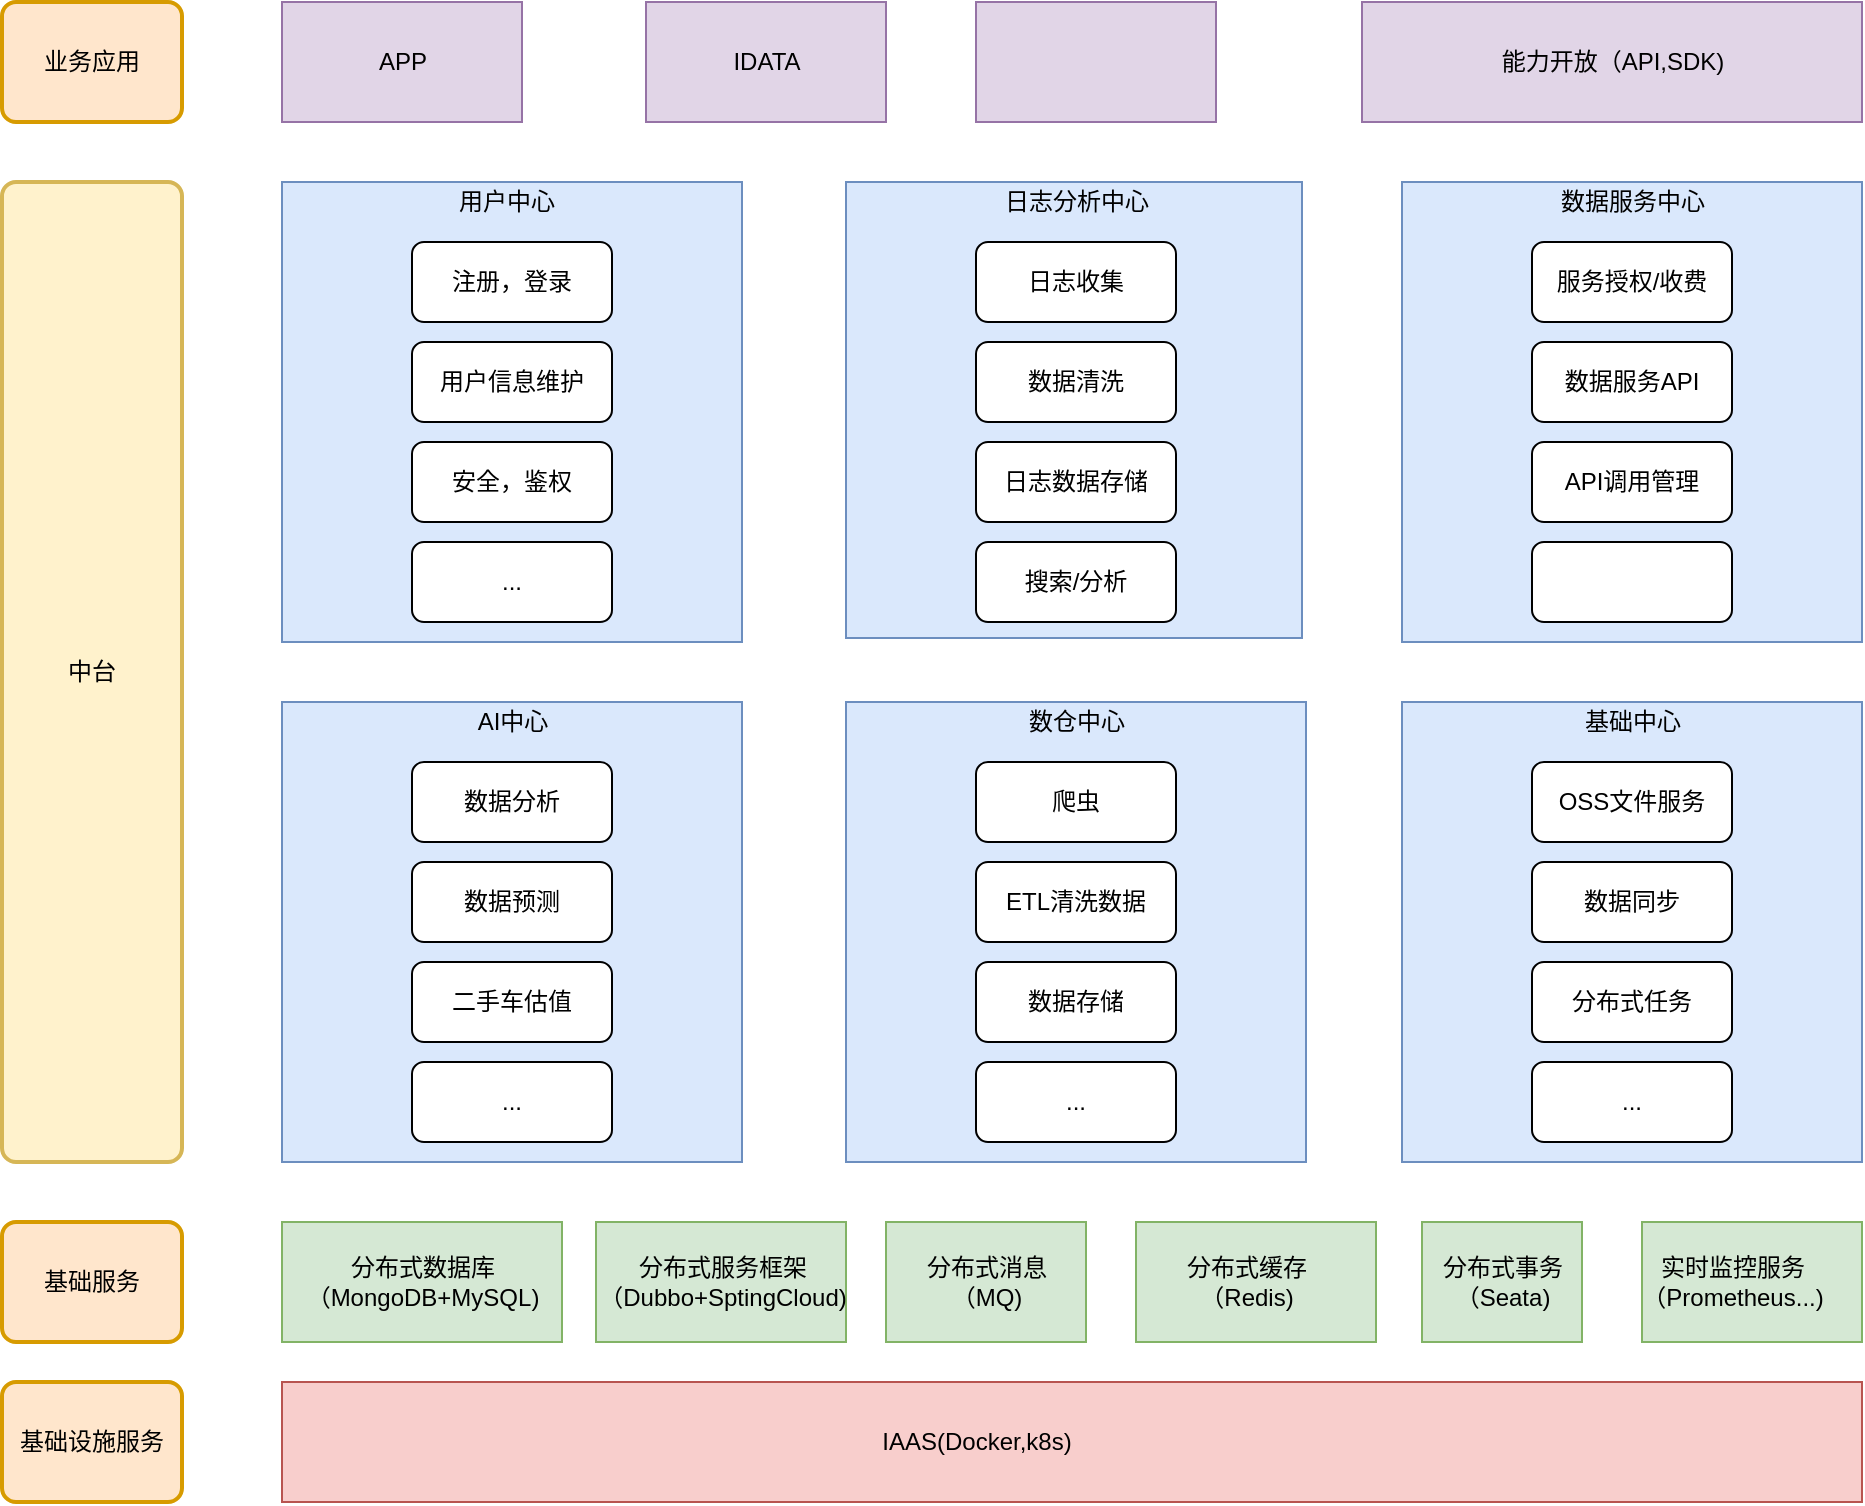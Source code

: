 <mxfile version="14.8.0" type="github">
  <diagram id="eG2ekxwlbGpYH8R4wVV7" name="Page-1">
    <mxGraphModel dx="1349" dy="768" grid="1" gridSize="10" guides="1" tooltips="1" connect="1" arrows="1" fold="1" page="1" pageScale="1" pageWidth="827" pageHeight="1169" math="0" shadow="0">
      <root>
        <mxCell id="0" />
        <mxCell id="1" parent="0" />
        <mxCell id="BAbBn0_e7Qe3ygydZ1O--1" value="" style="whiteSpace=wrap;html=1;aspect=fixed;fillColor=#dae8fc;strokeColor=#6c8ebf;" parent="1" vertex="1">
          <mxGeometry x="190" y="300" width="230" height="230" as="geometry" />
        </mxCell>
        <mxCell id="BAbBn0_e7Qe3ygydZ1O--2" value="注册，登录" style="rounded=1;whiteSpace=wrap;html=1;" parent="1" vertex="1">
          <mxGeometry x="255" y="330" width="100" height="40" as="geometry" />
        </mxCell>
        <mxCell id="BAbBn0_e7Qe3ygydZ1O--3" value="用户中心" style="text;html=1;resizable=0;autosize=1;align=center;verticalAlign=middle;points=[];fillColor=none;strokeColor=none;rounded=0;" parent="1" vertex="1">
          <mxGeometry x="272" y="300" width="60" height="20" as="geometry" />
        </mxCell>
        <mxCell id="BAbBn0_e7Qe3ygydZ1O--4" value="用户信息维护" style="rounded=1;whiteSpace=wrap;html=1;" parent="1" vertex="1">
          <mxGeometry x="255" y="380" width="100" height="40" as="geometry" />
        </mxCell>
        <mxCell id="BAbBn0_e7Qe3ygydZ1O--5" value="安全，鉴权" style="rounded=1;whiteSpace=wrap;html=1;" parent="1" vertex="1">
          <mxGeometry x="255" y="430" width="100" height="40" as="geometry" />
        </mxCell>
        <mxCell id="BAbBn0_e7Qe3ygydZ1O--6" value="" style="whiteSpace=wrap;html=1;aspect=fixed;fillColor=#dae8fc;strokeColor=#6c8ebf;rounded=0;shadow=0;glass=0;sketch=0;" parent="1" vertex="1">
          <mxGeometry x="472" y="300" width="228" height="228" as="geometry" />
        </mxCell>
        <mxCell id="BAbBn0_e7Qe3ygydZ1O--7" value="日志收集" style="rounded=1;whiteSpace=wrap;html=1;" parent="1" vertex="1">
          <mxGeometry x="537" y="330" width="100" height="40" as="geometry" />
        </mxCell>
        <mxCell id="BAbBn0_e7Qe3ygydZ1O--8" value="日志分析中心" style="text;html=1;resizable=0;autosize=1;align=center;verticalAlign=middle;points=[];fillColor=none;strokeColor=none;rounded=0;" parent="1" vertex="1">
          <mxGeometry x="542" y="300" width="90" height="20" as="geometry" />
        </mxCell>
        <mxCell id="BAbBn0_e7Qe3ygydZ1O--9" value="数据清洗" style="rounded=1;whiteSpace=wrap;html=1;" parent="1" vertex="1">
          <mxGeometry x="537" y="380" width="100" height="40" as="geometry" />
        </mxCell>
        <mxCell id="BAbBn0_e7Qe3ygydZ1O--10" value="日志数据存储" style="rounded=1;whiteSpace=wrap;html=1;" parent="1" vertex="1">
          <mxGeometry x="537" y="430" width="100" height="40" as="geometry" />
        </mxCell>
        <mxCell id="BAbBn0_e7Qe3ygydZ1O--11" value="搜索/分析" style="rounded=1;whiteSpace=wrap;html=1;" parent="1" vertex="1">
          <mxGeometry x="537" y="480" width="100" height="40" as="geometry" />
        </mxCell>
        <mxCell id="BAbBn0_e7Qe3ygydZ1O--13" value="" style="whiteSpace=wrap;html=1;aspect=fixed;fillColor=#dae8fc;strokeColor=#6c8ebf;" parent="1" vertex="1">
          <mxGeometry x="190" y="560" width="230" height="230" as="geometry" />
        </mxCell>
        <mxCell id="BAbBn0_e7Qe3ygydZ1O--14" value="数据分析" style="rounded=1;whiteSpace=wrap;html=1;" parent="1" vertex="1">
          <mxGeometry x="255" y="590" width="100" height="40" as="geometry" />
        </mxCell>
        <mxCell id="BAbBn0_e7Qe3ygydZ1O--15" value="AI中心" style="text;html=1;resizable=0;autosize=1;align=center;verticalAlign=middle;points=[];fillColor=none;strokeColor=none;rounded=0;" parent="1" vertex="1">
          <mxGeometry x="280" y="560" width="50" height="20" as="geometry" />
        </mxCell>
        <mxCell id="BAbBn0_e7Qe3ygydZ1O--16" value="数据预测" style="rounded=1;whiteSpace=wrap;html=1;" parent="1" vertex="1">
          <mxGeometry x="255" y="640" width="100" height="40" as="geometry" />
        </mxCell>
        <mxCell id="BAbBn0_e7Qe3ygydZ1O--17" value="二手车估值" style="rounded=1;whiteSpace=wrap;html=1;" parent="1" vertex="1">
          <mxGeometry x="255" y="690" width="100" height="40" as="geometry" />
        </mxCell>
        <mxCell id="BAbBn0_e7Qe3ygydZ1O--18" value="..." style="rounded=1;whiteSpace=wrap;html=1;" parent="1" vertex="1">
          <mxGeometry x="255" y="740" width="100" height="40" as="geometry" />
        </mxCell>
        <mxCell id="BAbBn0_e7Qe3ygydZ1O--19" value="" style="whiteSpace=wrap;html=1;aspect=fixed;fillColor=#dae8fc;strokeColor=#6c8ebf;" parent="1" vertex="1">
          <mxGeometry x="472" y="560" width="230" height="230" as="geometry" />
        </mxCell>
        <mxCell id="BAbBn0_e7Qe3ygydZ1O--20" value="爬虫" style="rounded=1;whiteSpace=wrap;html=1;" parent="1" vertex="1">
          <mxGeometry x="537" y="590" width="100" height="40" as="geometry" />
        </mxCell>
        <mxCell id="BAbBn0_e7Qe3ygydZ1O--21" value="数仓中心" style="text;html=1;resizable=0;autosize=1;align=center;verticalAlign=middle;points=[];fillColor=none;strokeColor=none;rounded=0;" parent="1" vertex="1">
          <mxGeometry x="557" y="560" width="60" height="20" as="geometry" />
        </mxCell>
        <mxCell id="BAbBn0_e7Qe3ygydZ1O--22" value="ETL清洗数据" style="rounded=1;whiteSpace=wrap;html=1;" parent="1" vertex="1">
          <mxGeometry x="537" y="640" width="100" height="40" as="geometry" />
        </mxCell>
        <mxCell id="BAbBn0_e7Qe3ygydZ1O--23" value="数据存储" style="rounded=1;whiteSpace=wrap;html=1;" parent="1" vertex="1">
          <mxGeometry x="537" y="690" width="100" height="40" as="geometry" />
        </mxCell>
        <mxCell id="BAbBn0_e7Qe3ygydZ1O--24" value="..." style="rounded=1;whiteSpace=wrap;html=1;" parent="1" vertex="1">
          <mxGeometry x="537" y="740" width="100" height="40" as="geometry" />
        </mxCell>
        <mxCell id="BAbBn0_e7Qe3ygydZ1O--25" value="" style="whiteSpace=wrap;html=1;aspect=fixed;fillColor=#dae8fc;strokeColor=#6c8ebf;" parent="1" vertex="1">
          <mxGeometry x="750" y="300" width="230" height="230" as="geometry" />
        </mxCell>
        <mxCell id="BAbBn0_e7Qe3ygydZ1O--26" value="服务授权/收费" style="rounded=1;whiteSpace=wrap;html=1;" parent="1" vertex="1">
          <mxGeometry x="815" y="330" width="100" height="40" as="geometry" />
        </mxCell>
        <mxCell id="BAbBn0_e7Qe3ygydZ1O--27" value="数据服务中心" style="text;html=1;resizable=0;autosize=1;align=center;verticalAlign=middle;points=[];fillColor=none;strokeColor=none;rounded=0;" parent="1" vertex="1">
          <mxGeometry x="820" y="300" width="90" height="20" as="geometry" />
        </mxCell>
        <mxCell id="BAbBn0_e7Qe3ygydZ1O--28" value="数据服务API" style="rounded=1;whiteSpace=wrap;html=1;" parent="1" vertex="1">
          <mxGeometry x="815" y="380" width="100" height="40" as="geometry" />
        </mxCell>
        <mxCell id="BAbBn0_e7Qe3ygydZ1O--29" value="API调用管理" style="rounded=1;whiteSpace=wrap;html=1;" parent="1" vertex="1">
          <mxGeometry x="815" y="430" width="100" height="40" as="geometry" />
        </mxCell>
        <mxCell id="BAbBn0_e7Qe3ygydZ1O--30" value="" style="rounded=1;whiteSpace=wrap;html=1;" parent="1" vertex="1">
          <mxGeometry x="815" y="480" width="100" height="40" as="geometry" />
        </mxCell>
        <mxCell id="BAbBn0_e7Qe3ygydZ1O--32" value="中台" style="rounded=1;whiteSpace=wrap;html=1;absoluteArcSize=1;arcSize=14;strokeWidth=2;fillColor=#fff2cc;strokeColor=#d6b656;" parent="1" vertex="1">
          <mxGeometry x="50" y="300" width="90" height="490" as="geometry" />
        </mxCell>
        <mxCell id="BAbBn0_e7Qe3ygydZ1O--33" value="" style="whiteSpace=wrap;html=1;aspect=fixed;fillColor=#dae8fc;strokeColor=#6c8ebf;" parent="1" vertex="1">
          <mxGeometry x="750" y="560" width="230" height="230" as="geometry" />
        </mxCell>
        <mxCell id="BAbBn0_e7Qe3ygydZ1O--34" value="OSS文件服务" style="rounded=1;whiteSpace=wrap;html=1;" parent="1" vertex="1">
          <mxGeometry x="815" y="590" width="100" height="40" as="geometry" />
        </mxCell>
        <mxCell id="BAbBn0_e7Qe3ygydZ1O--35" value="基础中心" style="text;html=1;resizable=0;autosize=1;align=center;verticalAlign=middle;points=[];fillColor=none;strokeColor=none;rounded=0;" parent="1" vertex="1">
          <mxGeometry x="835" y="560" width="60" height="20" as="geometry" />
        </mxCell>
        <mxCell id="BAbBn0_e7Qe3ygydZ1O--36" value="数据同步" style="rounded=1;whiteSpace=wrap;html=1;" parent="1" vertex="1">
          <mxGeometry x="815" y="640" width="100" height="40" as="geometry" />
        </mxCell>
        <mxCell id="BAbBn0_e7Qe3ygydZ1O--37" value="分布式任务" style="rounded=1;whiteSpace=wrap;html=1;" parent="1" vertex="1">
          <mxGeometry x="815" y="690" width="100" height="40" as="geometry" />
        </mxCell>
        <mxCell id="BAbBn0_e7Qe3ygydZ1O--38" value="..." style="rounded=1;whiteSpace=wrap;html=1;" parent="1" vertex="1">
          <mxGeometry x="815" y="740" width="100" height="40" as="geometry" />
        </mxCell>
        <mxCell id="BAbBn0_e7Qe3ygydZ1O--39" value="..." style="rounded=1;whiteSpace=wrap;html=1;" parent="1" vertex="1">
          <mxGeometry x="255" y="480" width="100" height="40" as="geometry" />
        </mxCell>
        <mxCell id="BAbBn0_e7Qe3ygydZ1O--40" value="业务应用" style="rounded=1;whiteSpace=wrap;html=1;absoluteArcSize=1;arcSize=14;strokeWidth=2;fillColor=#ffe6cc;strokeColor=#d79b00;" parent="1" vertex="1">
          <mxGeometry x="50" y="210" width="90" height="60" as="geometry" />
        </mxCell>
        <mxCell id="BAbBn0_e7Qe3ygydZ1O--41" value="" style="verticalLabelPosition=bottom;verticalAlign=top;html=1;shape=mxgraph.basic.rect;fillColor2=none;strokeWidth=1;size=20;indent=5;fillColor=#e1d5e7;strokeColor=#9673a6;" parent="1" vertex="1">
          <mxGeometry x="190" y="210" width="120" height="60" as="geometry" />
        </mxCell>
        <mxCell id="BAbBn0_e7Qe3ygydZ1O--42" value="" style="verticalLabelPosition=bottom;verticalAlign=top;html=1;shape=mxgraph.basic.rect;fillColor2=none;strokeWidth=1;size=20;indent=5;fillColor=#e1d5e7;strokeColor=#9673a6;" parent="1" vertex="1">
          <mxGeometry x="372" y="210" width="120" height="60" as="geometry" />
        </mxCell>
        <mxCell id="BAbBn0_e7Qe3ygydZ1O--44" value="APP" style="text;html=1;resizable=0;autosize=1;align=center;verticalAlign=middle;points=[];fillColor=none;strokeColor=none;rounded=0;" parent="1" vertex="1">
          <mxGeometry x="230" y="230" width="40" height="20" as="geometry" />
        </mxCell>
        <mxCell id="BAbBn0_e7Qe3ygydZ1O--46" value="" style="verticalLabelPosition=bottom;verticalAlign=top;html=1;shape=mxgraph.basic.rect;fillColor2=none;strokeWidth=1;size=20;indent=5;fillColor=#e1d5e7;strokeColor=#9673a6;" parent="1" vertex="1">
          <mxGeometry x="730" y="210" width="250" height="60" as="geometry" />
        </mxCell>
        <mxCell id="BAbBn0_e7Qe3ygydZ1O--48" value="能力开放（API,SDK)" style="text;html=1;resizable=0;autosize=1;align=center;verticalAlign=middle;points=[];fillColor=none;strokeColor=none;rounded=0;shadow=0;glass=0;sketch=0;" parent="1" vertex="1">
          <mxGeometry x="790" y="230" width="130" height="20" as="geometry" />
        </mxCell>
        <mxCell id="BAbBn0_e7Qe3ygydZ1O--49" value="IDATA" style="text;html=1;resizable=0;autosize=1;align=center;verticalAlign=middle;points=[];fillColor=none;strokeColor=none;rounded=0;shadow=0;glass=0;sketch=0;" parent="1" vertex="1">
          <mxGeometry x="407" y="230" width="50" height="20" as="geometry" />
        </mxCell>
        <mxCell id="BAbBn0_e7Qe3ygydZ1O--50" value="基础服务" style="rounded=1;whiteSpace=wrap;html=1;absoluteArcSize=1;arcSize=14;strokeWidth=2;fillColor=#ffe6cc;strokeColor=#d79b00;" parent="1" vertex="1">
          <mxGeometry x="50" y="820" width="90" height="60" as="geometry" />
        </mxCell>
        <mxCell id="BAbBn0_e7Qe3ygydZ1O--51" value="" style="verticalLabelPosition=bottom;verticalAlign=top;html=1;shape=mxgraph.basic.rect;fillColor2=none;strokeWidth=1;size=20;indent=5;fillColor=#d5e8d4;strokeColor=#82b366;" parent="1" vertex="1">
          <mxGeometry x="190" y="820" width="140" height="60" as="geometry" />
        </mxCell>
        <mxCell id="BAbBn0_e7Qe3ygydZ1O--52" value="分布式数据库&lt;br&gt;（MongoDB+MySQL)" style="text;html=1;resizable=0;autosize=1;align=center;verticalAlign=middle;points=[];fillColor=none;strokeColor=none;rounded=0;shadow=0;glass=0;sketch=0;" parent="1" vertex="1">
          <mxGeometry x="195" y="835" width="130" height="30" as="geometry" />
        </mxCell>
        <mxCell id="BAbBn0_e7Qe3ygydZ1O--53" value="" style="verticalLabelPosition=bottom;verticalAlign=top;html=1;shape=mxgraph.basic.rect;fillColor2=none;strokeWidth=1;size=20;indent=5;fillColor=#d5e8d4;strokeColor=#82b366;" parent="1" vertex="1">
          <mxGeometry x="492" y="820" width="100" height="60" as="geometry" />
        </mxCell>
        <mxCell id="BAbBn0_e7Qe3ygydZ1O--54" value="分布式消息&lt;br&gt;（MQ)" style="text;html=1;resizable=0;autosize=1;align=center;verticalAlign=middle;points=[];fillColor=none;strokeColor=none;rounded=0;shadow=0;glass=0;sketch=0;" parent="1" vertex="1">
          <mxGeometry x="502" y="835" width="80" height="30" as="geometry" />
        </mxCell>
        <mxCell id="BAbBn0_e7Qe3ygydZ1O--55" value="" style="verticalLabelPosition=bottom;verticalAlign=top;html=1;shape=mxgraph.basic.rect;fillColor2=none;strokeWidth=1;size=20;indent=5;fillColor=#d5e8d4;strokeColor=#82b366;" parent="1" vertex="1">
          <mxGeometry x="617" y="820" width="120" height="60" as="geometry" />
        </mxCell>
        <mxCell id="BAbBn0_e7Qe3ygydZ1O--56" value="分布式缓存&lt;br&gt;（Redis)" style="text;html=1;resizable=0;autosize=1;align=center;verticalAlign=middle;points=[];fillColor=none;strokeColor=none;rounded=0;shadow=0;glass=0;sketch=0;" parent="1" vertex="1">
          <mxGeometry x="632" y="835" width="80" height="30" as="geometry" />
        </mxCell>
        <mxCell id="BAbBn0_e7Qe3ygydZ1O--57" value="" style="verticalLabelPosition=bottom;verticalAlign=top;html=1;shape=mxgraph.basic.rect;fillColor2=none;strokeWidth=1;size=20;indent=5;fillColor=#d5e8d4;strokeColor=#82b366;" parent="1" vertex="1">
          <mxGeometry x="760" y="820" width="80" height="60" as="geometry" />
        </mxCell>
        <mxCell id="BAbBn0_e7Qe3ygydZ1O--58" value="分布式事务&lt;br&gt;（Seata)" style="text;html=1;resizable=0;autosize=1;align=center;verticalAlign=middle;points=[];fillColor=none;strokeColor=none;rounded=0;shadow=0;glass=0;sketch=0;" parent="1" vertex="1">
          <mxGeometry x="760" y="835" width="80" height="30" as="geometry" />
        </mxCell>
        <mxCell id="BAbBn0_e7Qe3ygydZ1O--59" value="" style="verticalLabelPosition=bottom;verticalAlign=top;html=1;shape=mxgraph.basic.rect;fillColor2=none;strokeWidth=1;size=20;indent=5;fillColor=#d5e8d4;strokeColor=#82b366;" parent="1" vertex="1">
          <mxGeometry x="870" y="820" width="110" height="60" as="geometry" />
        </mxCell>
        <mxCell id="BAbBn0_e7Qe3ygydZ1O--60" value="实时监控服务&lt;br&gt;（Prometheus...)" style="text;html=1;resizable=0;autosize=1;align=center;verticalAlign=middle;points=[];fillColor=none;strokeColor=none;rounded=0;shadow=0;glass=0;sketch=0;" parent="1" vertex="1">
          <mxGeometry x="860" y="835" width="110" height="30" as="geometry" />
        </mxCell>
        <mxCell id="BAbBn0_e7Qe3ygydZ1O--61" value="基础设施服务" style="rounded=1;whiteSpace=wrap;html=1;absoluteArcSize=1;arcSize=14;strokeWidth=2;fillColor=#ffe6cc;strokeColor=#d79b00;" parent="1" vertex="1">
          <mxGeometry x="50" y="900" width="90" height="60" as="geometry" />
        </mxCell>
        <mxCell id="BAbBn0_e7Qe3ygydZ1O--62" value="" style="verticalLabelPosition=bottom;verticalAlign=top;html=1;shape=mxgraph.basic.rect;fillColor2=none;strokeWidth=1;size=20;indent=5;fillColor=#f8cecc;strokeColor=#b85450;" parent="1" vertex="1">
          <mxGeometry x="190" y="900" width="790" height="60" as="geometry" />
        </mxCell>
        <mxCell id="BAbBn0_e7Qe3ygydZ1O--63" value="IAAS(Docker,k8s)" style="text;html=1;resizable=0;autosize=1;align=center;verticalAlign=middle;points=[];fillColor=none;strokeColor=none;rounded=0;shadow=0;glass=0;sketch=0;" parent="1" vertex="1">
          <mxGeometry x="482" y="920" width="110" height="20" as="geometry" />
        </mxCell>
        <mxCell id="BAbBn0_e7Qe3ygydZ1O--65" value="" style="verticalLabelPosition=bottom;verticalAlign=top;html=1;shape=mxgraph.basic.rect;fillColor2=none;strokeWidth=1;size=20;indent=5;fillColor=#d5e8d4;strokeColor=#82b366;" parent="1" vertex="1">
          <mxGeometry x="347" y="820" width="125" height="60" as="geometry" />
        </mxCell>
        <mxCell id="BAbBn0_e7Qe3ygydZ1O--66" value="分布式服务框架&lt;br&gt;（Dubbo+SptingCloud)" style="text;html=1;resizable=0;autosize=1;align=center;verticalAlign=middle;points=[];fillColor=none;strokeColor=none;rounded=0;shadow=0;glass=0;sketch=0;" parent="1" vertex="1">
          <mxGeometry x="340" y="835" width="140" height="30" as="geometry" />
        </mxCell>
        <mxCell id="BAbBn0_e7Qe3ygydZ1O--69" value="" style="verticalLabelPosition=bottom;verticalAlign=top;html=1;shape=mxgraph.basic.rect;fillColor2=none;strokeWidth=1;size=20;indent=5;fillColor=#e1d5e7;strokeColor=#9673a6;" parent="1" vertex="1">
          <mxGeometry x="537" y="210" width="120" height="60" as="geometry" />
        </mxCell>
      </root>
    </mxGraphModel>
  </diagram>
</mxfile>
